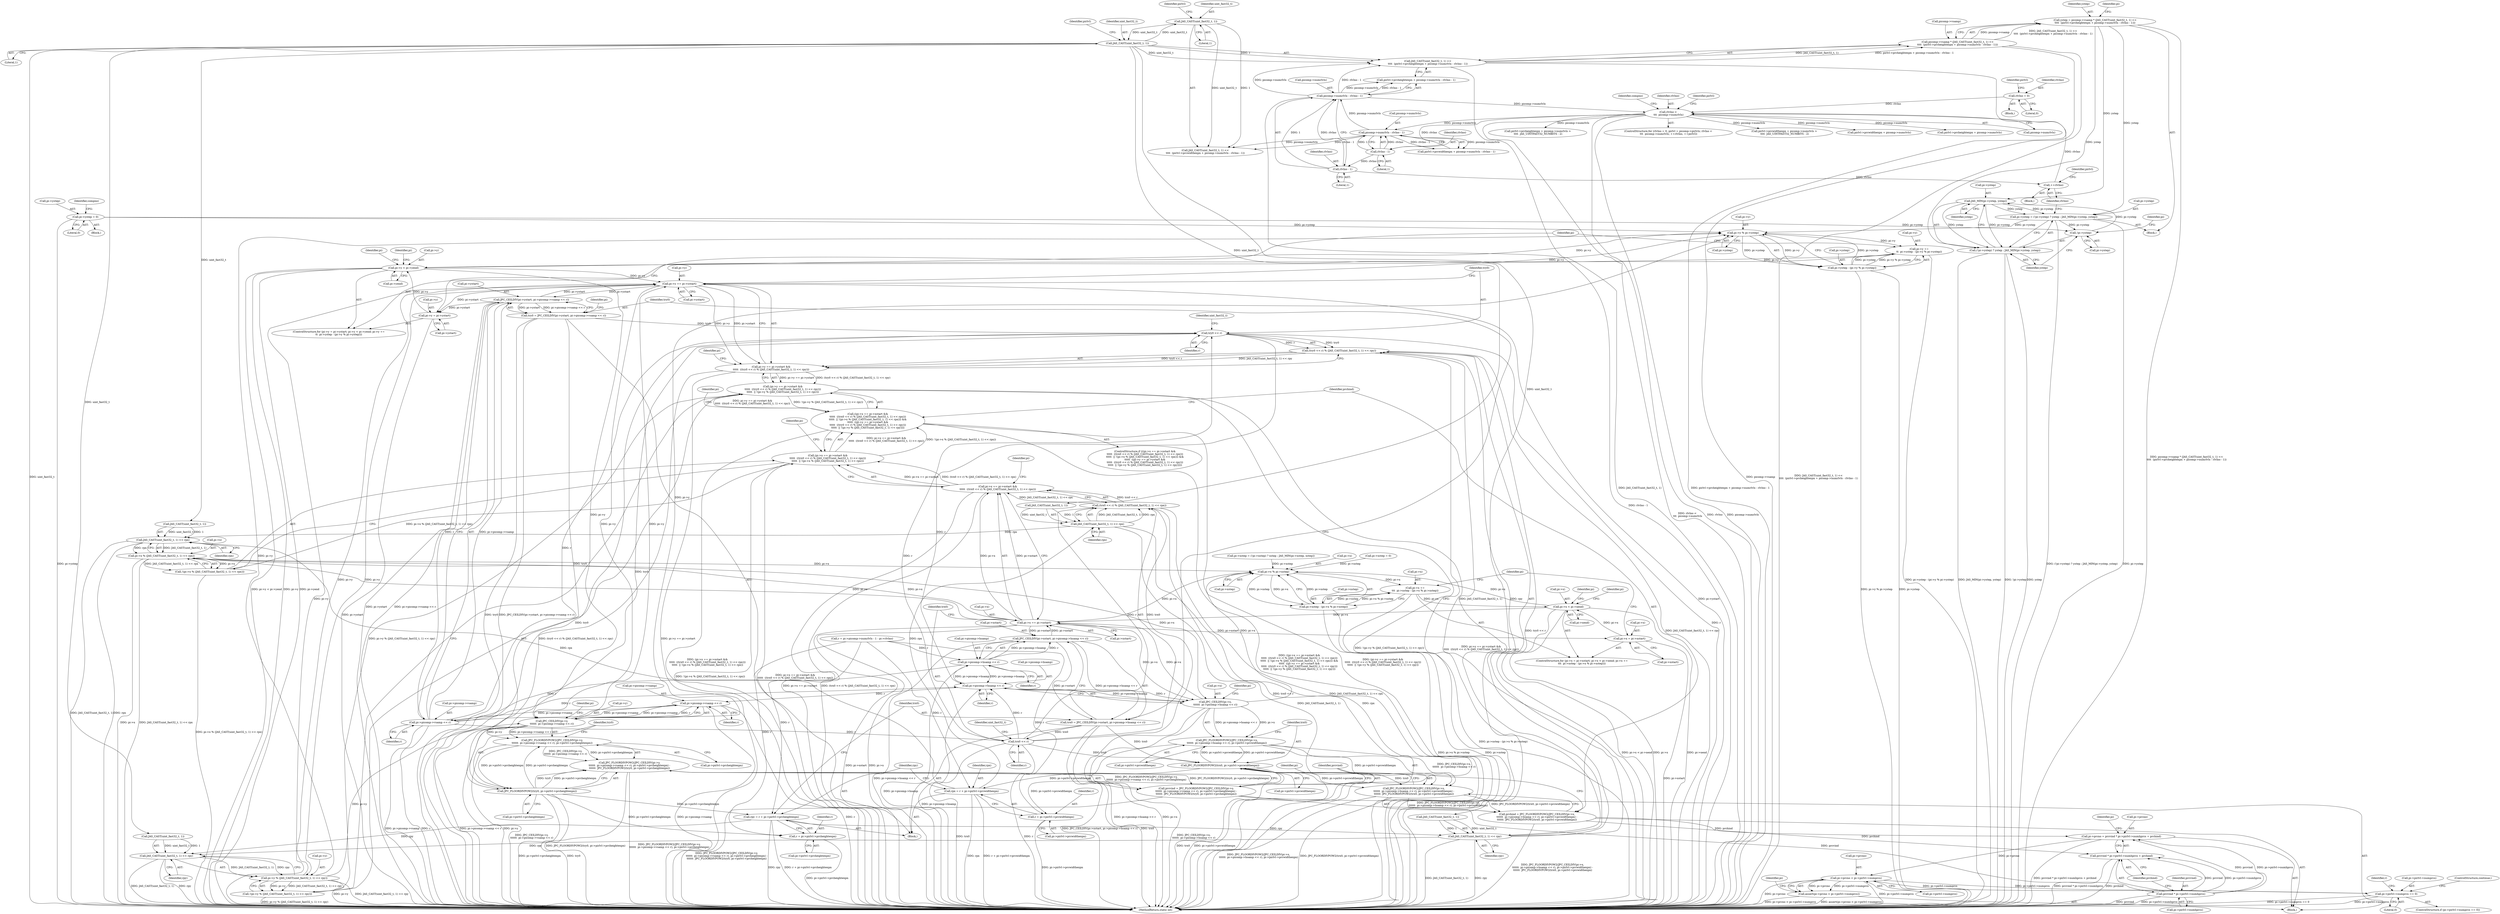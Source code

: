 digraph "0_jasper_f25486c3d4aa472fec79150f2c41ed4333395d3d@pointer" {
"1000279" [label="(Call,JAS_MIN(pi->ystep, ystep))"];
"1000274" [label="(Call,!pi->ystep)"];
"1000269" [label="(Call,pi->ystep = (!pi->ystep) ? ystep : JAS_MIN(pi->ystep, ystep))"];
"1000233" [label="(Call,ystep = picomp->vsamp * (JAS_CAST(uint_fast32_t, 1) <<\n\t\t\t\t  (pirlvl->prcheightexpn + picomp->numrlvls - rlvlno - 1)))"];
"1000235" [label="(Call,picomp->vsamp * (JAS_CAST(uint_fast32_t, 1) <<\n\t\t\t\t  (pirlvl->prcheightexpn + picomp->numrlvls - rlvlno - 1)))"];
"1000239" [label="(Call,JAS_CAST(uint_fast32_t, 1) <<\n\t\t\t\t  (pirlvl->prcheightexpn + picomp->numrlvls - rlvlno - 1))"];
"1000240" [label="(Call,JAS_CAST(uint_fast32_t, 1))"];
"1000219" [label="(Call,JAS_CAST(uint_fast32_t, 1))"];
"1000247" [label="(Call,picomp->numrlvls - rlvlno - 1)"];
"1000226" [label="(Call,picomp->numrlvls - rlvlno - 1)"];
"1000173" [label="(Call,rlvlno <\n \t\t\t  picomp->numrlvls)"];
"1000165" [label="(Call,rlvlno = 0)"];
"1000179" [label="(Call,++rlvlno)"];
"1000251" [label="(Call,rlvlno - 1)"];
"1000230" [label="(Call,rlvlno - 1)"];
"1000279" [label="(Call,JAS_MIN(pi->ystep, ystep))"];
"1000137" [label="(Call,pi->ystep = 0)"];
"1000273" [label="(Call,(!pi->ystep) ? ystep : JAS_MIN(pi->ystep, ystep))"];
"1000340" [label="(Call,pi->y % pi->ystep)"];
"1000332" [label="(Call,pi->y +=\n\t\t  pi->ystep - (pi->y % pi->ystep))"];
"1000325" [label="(Call,pi->y < pi->yend)"];
"1000552" [label="(Call,pi->y == pi->ystart)"];
"1000318" [label="(Call,pi->y = pi->ystart)"];
"1000509" [label="(Call,JPC_CEILDIV(pi->ystart, pi->picomp->vsamp << r))"];
"1000507" [label="(Call,try0 = JPC_CEILDIV(pi->ystart, pi->picomp->vsamp << r))"];
"1000560" [label="(Call,try0 << r)"];
"1000559" [label="(Call,(try0 << r) % (JAS_CAST(uint_fast32_t, 1) << rpy))"];
"1000551" [label="(Call,pi->y == pi->ystart &&\n\t\t\t\t\t  ((try0 << r) % (JAS_CAST(uint_fast32_t, 1) << rpy)))"];
"1000550" [label="(Call,(pi->y == pi->ystart &&\n\t\t\t\t\t  ((try0 << r) % (JAS_CAST(uint_fast32_t, 1) << rpy)))\n\t\t\t\t\t  || !(pi->y % (JAS_CAST(uint_fast32_t, 1) << rpy)))"];
"1000521" [label="(Call,((pi->x == pi->xstart &&\n\t\t\t\t\t  ((trx0 << r) % (JAS_CAST(uint_fast32_t, 1) << rpx)))\n\t\t\t\t\t  || !(pi->x % (JAS_CAST(uint_fast32_t, 1) << rpx))) &&\n\t\t\t\t\t  ((pi->y == pi->ystart &&\n\t\t\t\t\t  ((try0 << r) % (JAS_CAST(uint_fast32_t, 1) << rpy)))\n\t\t\t\t\t  || !(pi->y % (JAS_CAST(uint_fast32_t, 1) << rpy))))"];
"1000587" [label="(Call,pi->picomp->hsamp << r)"];
"1000500" [label="(Call,pi->picomp->hsamp << r)"];
"1000496" [label="(Call,JPC_CEILDIV(pi->xstart, pi->picomp->hsamp << r))"];
"1000494" [label="(Call,trx0 = JPC_CEILDIV(pi->xstart, pi->picomp->hsamp << r))"];
"1000532" [label="(Call,trx0 << r)"];
"1000531" [label="(Call,(trx0 << r) % (JAS_CAST(uint_fast32_t, 1) << rpx))"];
"1000523" [label="(Call,pi->x == pi->xstart &&\n\t\t\t\t\t  ((trx0 << r) % (JAS_CAST(uint_fast32_t, 1) << rpx)))"];
"1000522" [label="(Call,(pi->x == pi->xstart &&\n\t\t\t\t\t  ((trx0 << r) % (JAS_CAST(uint_fast32_t, 1) << rpx)))\n\t\t\t\t\t  || !(pi->x % (JAS_CAST(uint_fast32_t, 1) << rpx)))"];
"1000599" [label="(Call,JPC_FLOORDIVPOW2(trx0, pi->pirlvl->prcwidthexpn))"];
"1000476" [label="(Call,rpx = r + pi->pirlvl->prcwidthexpn)"];
"1000535" [label="(Call,JAS_CAST(uint_fast32_t, 1) << rpx)"];
"1000545" [label="(Call,JAS_CAST(uint_fast32_t, 1) << rpx)"];
"1000541" [label="(Call,pi->x % (JAS_CAST(uint_fast32_t, 1) << rpx))"];
"1000371" [label="(Call,pi->x % pi->xstep)"];
"1000363" [label="(Call,pi->x +=\n\t\t\t  pi->xstep - (pi->x % pi->xstep))"];
"1000356" [label="(Call,pi->x < pi->xend)"];
"1000524" [label="(Call,pi->x == pi->xstart)"];
"1000349" [label="(Call,pi->x = pi->xstart)"];
"1000583" [label="(Call,JPC_CEILDIV(pi->x,\n\t\t\t\t\t\t  pi->picomp->hsamp << r))"];
"1000582" [label="(Call,JPC_FLOORDIVPOW2(JPC_CEILDIV(pi->x,\n\t\t\t\t\t\t  pi->picomp->hsamp << r), pi->pirlvl->prcwidthexpn))"];
"1000581" [label="(Call,JPC_FLOORDIVPOW2(JPC_CEILDIV(pi->x,\n\t\t\t\t\t\t  pi->picomp->hsamp << r), pi->pirlvl->prcwidthexpn) -\n\t\t\t\t\t\t  JPC_FLOORDIVPOW2(trx0, pi->pirlvl->prcwidthexpn))"];
"1000579" [label="(Call,prchind = JPC_FLOORDIVPOW2(JPC_CEILDIV(pi->x,\n\t\t\t\t\t\t  pi->picomp->hsamp << r), pi->pirlvl->prcwidthexpn) -\n\t\t\t\t\t\t  JPC_FLOORDIVPOW2(trx0, pi->pirlvl->prcwidthexpn))"];
"1000633" [label="(Call,pi->prcno = prcvind * pi->pirlvl->numhprcs + prchind)"];
"1000647" [label="(Call,pi->prcno < pi->pirlvl->numprcs)"];
"1000454" [label="(Call,pi->pirlvl->numprcs == 0)"];
"1000646" [label="(Call,assert(pi->prcno < pi->pirlvl->numprcs))"];
"1000637" [label="(Call,prcvind * pi->pirlvl->numhprcs + prchind)"];
"1000367" [label="(Call,pi->xstep - (pi->x % pi->xstep))"];
"1000540" [label="(Call,!(pi->x % (JAS_CAST(uint_fast32_t, 1) << rpx)))"];
"1000478" [label="(Call,r + pi->pirlvl->prcwidthexpn)"];
"1000513" [label="(Call,pi->picomp->vsamp << r)"];
"1000614" [label="(Call,pi->picomp->vsamp << r)"];
"1000610" [label="(Call,JPC_CEILDIV(pi->y,\n\t\t\t\t\t\t  pi->picomp->vsamp << r))"];
"1000609" [label="(Call,JPC_FLOORDIVPOW2(JPC_CEILDIV(pi->y,\n\t\t\t\t\t\t  pi->picomp->vsamp << r), pi->pirlvl->prcheightexpn))"];
"1000608" [label="(Call,JPC_FLOORDIVPOW2(JPC_CEILDIV(pi->y,\n\t\t\t\t\t\t  pi->picomp->vsamp << r), pi->pirlvl->prcheightexpn) -\n\t\t\t\t\t\t  JPC_FLOORDIVPOW2(try0, pi->pirlvl->prcheightexpn))"];
"1000606" [label="(Call,prcvind = JPC_FLOORDIVPOW2(JPC_CEILDIV(pi->y,\n\t\t\t\t\t\t  pi->picomp->vsamp << r), pi->pirlvl->prcheightexpn) -\n\t\t\t\t\t\t  JPC_FLOORDIVPOW2(try0, pi->pirlvl->prcheightexpn))"];
"1000638" [label="(Call,prcvind * pi->pirlvl->numhprcs)"];
"1000626" [label="(Call,JPC_FLOORDIVPOW2(try0, pi->pirlvl->prcheightexpn))"];
"1000485" [label="(Call,rpy = r + pi->pirlvl->prcheightexpn)"];
"1000563" [label="(Call,JAS_CAST(uint_fast32_t, 1) << rpy)"];
"1000573" [label="(Call,JAS_CAST(uint_fast32_t, 1) << rpy)"];
"1000569" [label="(Call,pi->y % (JAS_CAST(uint_fast32_t, 1) << rpy))"];
"1000568" [label="(Call,!(pi->y % (JAS_CAST(uint_fast32_t, 1) << rpy)))"];
"1000487" [label="(Call,r + pi->pirlvl->prcheightexpn)"];
"1000336" [label="(Call,pi->ystep - (pi->y % pi->ystep))"];
"1000351" [label="(Identifier,pi)"];
"1000227" [label="(Call,picomp->numrlvls)"];
"1000141" [label="(Literal,0)"];
"1000649" [label="(Identifier,pi)"];
"1000588" [label="(Call,pi->picomp->hsamp)"];
"1000577" [label="(Identifier,rpy)"];
"1000638" [label="(Call,prcvind * pi->pirlvl->numhprcs)"];
"1000621" [label="(Call,pi->pirlvl->prcheightexpn)"];
"1000606" [label="(Call,prcvind = JPC_FLOORDIVPOW2(JPC_CEILDIV(pi->y,\n\t\t\t\t\t\t  pi->picomp->vsamp << r), pi->pirlvl->prcheightexpn) -\n\t\t\t\t\t\t  JPC_FLOORDIVPOW2(try0, pi->pirlvl->prcheightexpn))"];
"1000165" [label="(Call,rlvlno = 0)"];
"1000327" [label="(Identifier,pi)"];
"1000550" [label="(Call,(pi->y == pi->ystart &&\n\t\t\t\t\t  ((try0 << r) % (JAS_CAST(uint_fast32_t, 1) << rpy)))\n\t\t\t\t\t  || !(pi->y % (JAS_CAST(uint_fast32_t, 1) << rpy)))"];
"1000353" [label="(Call,pi->xstart)"];
"1000233" [label="(Call,ystep = picomp->vsamp * (JAS_CAST(uint_fast32_t, 1) <<\n\t\t\t\t  (pirlvl->prcheightexpn + picomp->numrlvls - rlvlno - 1)))"];
"1000254" [label="(Call,pi->xstep = (!pi->xstep) ? xstep : JAS_MIN(pi->xstep, xstep))"];
"1000634" [label="(Call,pi->prcno)"];
"1000640" [label="(Call,pi->pirlvl->numhprcs)"];
"1000564" [label="(Call,JAS_CAST(uint_fast32_t, 1))"];
"1000532" [label="(Call,trx0 << r)"];
"1000269" [label="(Call,pi->ystep = (!pi->ystep) ? ystep : JAS_MIN(pi->ystep, ystep))"];
"1000243" [label="(Call,pirlvl->prcheightexpn + picomp->numrlvls - rlvlno - 1)"];
"1000479" [label="(Identifier,r)"];
"1000551" [label="(Call,pi->y == pi->ystart &&\n\t\t\t\t\t  ((try0 << r) % (JAS_CAST(uint_fast32_t, 1) << rpy)))"];
"1000537" [label="(Identifier,uint_fast32_t)"];
"1000218" [label="(Call,JAS_CAST(uint_fast32_t, 1) <<\n\t\t\t\t  (pirlvl->prcwidthexpn + picomp->numrlvls - rlvlno - 1))"];
"1000541" [label="(Call,pi->x % (JAS_CAST(uint_fast32_t, 1) << rpx))"];
"1000356" [label="(Call,pi->x < pi->xend)"];
"1000242" [label="(Literal,1)"];
"1000159" [label="(Identifier,compno)"];
"1000528" [label="(Call,pi->xstart)"];
"1000186" [label="(Call,pirlvl->prcwidthexpn + picomp->numrlvls >\n \t\t\t\t  JAS_UINTFAST32_NUMBITS - 2)"];
"1000507" [label="(Call,try0 = JPC_CEILDIV(pi->ystart, pi->picomp->vsamp << r))"];
"1000336" [label="(Call,pi->ystep - (pi->y % pi->ystep))"];
"1000531" [label="(Call,(trx0 << r) % (JAS_CAST(uint_fast32_t, 1) << rpx))"];
"1000561" [label="(Identifier,try0)"];
"1000523" [label="(Call,pi->x == pi->xstart &&\n\t\t\t\t\t  ((trx0 << r) % (JAS_CAST(uint_fast32_t, 1) << rpx)))"];
"1000608" [label="(Call,JPC_FLOORDIVPOW2(JPC_CEILDIV(pi->y,\n\t\t\t\t\t\t  pi->picomp->vsamp << r), pi->pirlvl->prcheightexpn) -\n\t\t\t\t\t\t  JPC_FLOORDIVPOW2(try0, pi->pirlvl->prcheightexpn))"];
"1000645" [label="(Identifier,prchind)"];
"1000477" [label="(Identifier,rpx)"];
"1000221" [label="(Literal,1)"];
"1000454" [label="(Call,pi->pirlvl->numprcs == 0)"];
"1000187" [label="(Call,pirlvl->prcwidthexpn + picomp->numrlvls)"];
"1000341" [label="(Call,pi->y)"];
"1000183" [label="(Block,)"];
"1000647" [label="(Call,pi->prcno < pi->pirlvl->numprcs)"];
"1000611" [label="(Call,pi->y)"];
"1000138" [label="(Call,pi->ystep)"];
"1000486" [label="(Identifier,rpy)"];
"1000601" [label="(Call,pi->pirlvl->prcwidthexpn)"];
"1000326" [label="(Call,pi->y)"];
"1000545" [label="(Call,JAS_CAST(uint_fast32_t, 1) << rpx)"];
"1000584" [label="(Call,pi->x)"];
"1000568" [label="(Call,!(pi->y % (JAS_CAST(uint_fast32_t, 1) << rpy)))"];
"1000314" [label="(Identifier,pi)"];
"1000348" [label="(ControlStructure,for (pi->x = pi->xstart; pi->x < pi->xend; pi->x +=\n\t\t\t  pi->xstep - (pi->x % pi->xstep)))"];
"1000556" [label="(Call,pi->ystart)"];
"1000281" [label="(Identifier,pi)"];
"1000251" [label="(Call,rlvlno - 1)"];
"1000573" [label="(Call,JAS_CAST(uint_fast32_t, 1) << rpy)"];
"1000274" [label="(Call,!pi->ystep)"];
"1000600" [label="(Identifier,trx0)"];
"1000635" [label="(Identifier,pi)"];
"1000174" [label="(Identifier,rlvlno)"];
"1000248" [label="(Call,picomp->numrlvls)"];
"1000508" [label="(Identifier,try0)"];
"1000137" [label="(Call,pi->ystep = 0)"];
"1000234" [label="(Identifier,ystep)"];
"1000372" [label="(Call,pi->x)"];
"1000318" [label="(Call,pi->y = pi->ystart)"];
"1000596" [label="(Identifier,pi)"];
"1000478" [label="(Call,r + pi->pirlvl->prcwidthexpn)"];
"1000273" [label="(Call,(!pi->ystep) ? ystep : JAS_MIN(pi->ystep, ystep))"];
"1000536" [label="(Call,JAS_CAST(uint_fast32_t, 1))"];
"1000375" [label="(Call,pi->xstep)"];
"1000198" [label="(Call,pirlvl->prcheightexpn + picomp->numrlvls)"];
"1000349" [label="(Call,pi->x = pi->xstart)"];
"1000525" [label="(Call,pi->x)"];
"1000224" [label="(Identifier,pirlvl)"];
"1000609" [label="(Call,JPC_FLOORDIVPOW2(JPC_CEILDIV(pi->y,\n\t\t\t\t\t\t  pi->picomp->vsamp << r), pi->pirlvl->prcheightexpn))"];
"1000241" [label="(Identifier,uint_fast32_t)"];
"1000543" [label="(Identifier,pi)"];
"1000175" [label="(Call,picomp->numrlvls)"];
"1000552" [label="(Call,pi->y == pi->ystart)"];
"1000513" [label="(Call,pi->picomp->vsamp << r)"];
"1000178" [label="(Block,)"];
"1000563" [label="(Call,JAS_CAST(uint_fast32_t, 1) << rpy)"];
"1000633" [label="(Call,pi->prcno = prcvind * pi->pirlvl->numhprcs + prchind)"];
"1000712" [label="(MethodReturn,static int)"];
"1000578" [label="(Block,)"];
"1000270" [label="(Call,pi->ystep)"];
"1000275" [label="(Call,pi->ystep)"];
"1000626" [label="(Call,JPC_FLOORDIVPOW2(try0, pi->pirlvl->prcheightexpn))"];
"1000535" [label="(Call,JAS_CAST(uint_fast32_t, 1) << rpx)"];
"1000367" [label="(Call,pi->xstep - (pi->x % pi->xstep))"];
"1000464" [label="(Identifier,r)"];
"1000610" [label="(Call,JPC_CEILDIV(pi->y,\n\t\t\t\t\t\t  pi->picomp->vsamp << r))"];
"1000371" [label="(Call,pi->x % pi->xstep)"];
"1000360" [label="(Call,pi->xend)"];
"1000485" [label="(Call,rpy = r + pi->pirlvl->prcheightexpn)"];
"1000526" [label="(Identifier,pi)"];
"1000521" [label="(Call,((pi->x == pi->xstart &&\n\t\t\t\t\t  ((trx0 << r) % (JAS_CAST(uint_fast32_t, 1) << rpx)))\n\t\t\t\t\t  || !(pi->x % (JAS_CAST(uint_fast32_t, 1) << rpx))) &&\n\t\t\t\t\t  ((pi->y == pi->ystart &&\n\t\t\t\t\t  ((try0 << r) % (JAS_CAST(uint_fast32_t, 1) << rpy)))\n\t\t\t\t\t  || !(pi->y % (JAS_CAST(uint_fast32_t, 1) << rpy))))"];
"1000646" [label="(Call,assert(pi->prcno < pi->pirlvl->numprcs))"];
"1000166" [label="(Identifier,rlvlno)"];
"1000520" [label="(ControlStructure,if (((pi->x == pi->xstart &&\n\t\t\t\t\t  ((trx0 << r) % (JAS_CAST(uint_fast32_t, 1) << rpx)))\n\t\t\t\t\t  || !(pi->x % (JAS_CAST(uint_fast32_t, 1) << rpx))) &&\n\t\t\t\t\t  ((pi->y == pi->ystart &&\n\t\t\t\t\t  ((try0 << r) % (JAS_CAST(uint_fast32_t, 1) << rpy)))\n\t\t\t\t\t  || !(pi->y % (JAS_CAST(uint_fast32_t, 1) << rpy)))))"];
"1000496" [label="(Call,JPC_CEILDIV(pi->xstart, pi->picomp->hsamp << r))"];
"1000546" [label="(Call,JAS_CAST(uint_fast32_t, 1))"];
"1000337" [label="(Call,pi->ystep)"];
"1000581" [label="(Call,JPC_FLOORDIVPOW2(JPC_CEILDIV(pi->x,\n\t\t\t\t\t\t  pi->picomp->hsamp << r), pi->pirlvl->prcwidthexpn) -\n\t\t\t\t\t\t  JPC_FLOORDIVPOW2(trx0, pi->pirlvl->prcwidthexpn))"];
"1000522" [label="(Call,(pi->x == pi->xstart &&\n\t\t\t\t\t  ((trx0 << r) % (JAS_CAST(uint_fast32_t, 1) << rpx)))\n\t\t\t\t\t  || !(pi->x % (JAS_CAST(uint_fast32_t, 1) << rpx)))"];
"1000637" [label="(Call,prcvind * pi->pirlvl->numhprcs + prchind)"];
"1000639" [label="(Identifier,prcvind)"];
"1000173" [label="(Call,rlvlno <\n \t\t\t  picomp->numrlvls)"];
"1000628" [label="(Call,pi->pirlvl->prcheightexpn)"];
"1000222" [label="(Call,pirlvl->prcwidthexpn + picomp->numrlvls - rlvlno - 1)"];
"1000648" [label="(Call,pi->prcno)"];
"1000357" [label="(Call,pi->x)"];
"1000322" [label="(Call,pi->ystart)"];
"1000240" [label="(Call,JAS_CAST(uint_fast32_t, 1))"];
"1000169" [label="(Identifier,pirlvl)"];
"1000236" [label="(Call,picomp->vsamp)"];
"1000280" [label="(Call,pi->ystep)"];
"1000235" [label="(Call,picomp->vsamp * (JAS_CAST(uint_fast32_t, 1) <<\n\t\t\t\t  (pirlvl->prcheightexpn + picomp->numrlvls - rlvlno - 1)))"];
"1000559" [label="(Call,(try0 << r) % (JAS_CAST(uint_fast32_t, 1) << rpy))"];
"1000514" [label="(Call,pi->picomp->vsamp)"];
"1000334" [label="(Identifier,pi)"];
"1000587" [label="(Call,pi->picomp->hsamp << r)"];
"1000594" [label="(Call,pi->pirlvl->prcwidthexpn)"];
"1000489" [label="(Call,pi->pirlvl->prcheightexpn)"];
"1000488" [label="(Identifier,r)"];
"1000554" [label="(Identifier,pi)"];
"1000476" [label="(Call,rpx = r + pi->pirlvl->prcwidthexpn)"];
"1000283" [label="(Identifier,ystep)"];
"1000252" [label="(Identifier,rlvlno)"];
"1000580" [label="(Identifier,prchind)"];
"1000460" [label="(Literal,0)"];
"1000219" [label="(Call,JAS_CAST(uint_fast32_t, 1))"];
"1000164" [label="(Block,)"];
"1000509" [label="(Call,JPC_CEILDIV(pi->ystart, pi->picomp->vsamp << r))"];
"1000383" [label="(Identifier,pi)"];
"1000364" [label="(Call,pi->x)"];
"1000340" [label="(Call,pi->y % pi->ystep)"];
"1000542" [label="(Call,pi->x)"];
"1000332" [label="(Call,pi->y +=\n\t\t  pi->ystep - (pi->y % pi->ystep))"];
"1000627" [label="(Identifier,try0)"];
"1000607" [label="(Identifier,prcvind)"];
"1000231" [label="(Identifier,rlvlno)"];
"1000510" [label="(Call,pi->ystart)"];
"1000182" [label="(Identifier,pirlvl)"];
"1000480" [label="(Call,pi->pirlvl->prcwidthexpn)"];
"1000553" [label="(Call,pi->y)"];
"1000245" [label="(Identifier,pirlvl)"];
"1000533" [label="(Identifier,trx0)"];
"1000579" [label="(Call,prchind = JPC_FLOORDIVPOW2(JPC_CEILDIV(pi->x,\n\t\t\t\t\t\t  pi->picomp->hsamp << r), pi->pirlvl->prcwidthexpn) -\n\t\t\t\t\t\t  JPC_FLOORDIVPOW2(trx0, pi->pirlvl->prcwidthexpn))"];
"1000131" [label="(Block,)"];
"1000453" [label="(ControlStructure,if (pi->pirlvl->numprcs == 0))"];
"1000497" [label="(Call,pi->xstart)"];
"1000132" [label="(Call,pi->xstep = 0)"];
"1000363" [label="(Call,pi->x +=\n\t\t\t  pi->xstep - (pi->x % pi->xstep))"];
"1000583" [label="(Call,JPC_CEILDIV(pi->x,\n\t\t\t\t\t\t  pi->picomp->hsamp << r))"];
"1000562" [label="(Identifier,r)"];
"1000278" [label="(Identifier,ystep)"];
"1000549" [label="(Identifier,rpx)"];
"1000540" [label="(Call,!(pi->x % (JAS_CAST(uint_fast32_t, 1) << rpx)))"];
"1000179" [label="(Call,++rlvlno)"];
"1000279" [label="(Call,JAS_MIN(pi->ystep, ystep))"];
"1000524" [label="(Call,pi->x == pi->xstart)"];
"1000256" [label="(Identifier,pi)"];
"1000368" [label="(Call,pi->xstep)"];
"1000593" [label="(Identifier,r)"];
"1000226" [label="(Call,picomp->numrlvls - rlvlno - 1)"];
"1000455" [label="(Call,pi->pirlvl->numprcs)"];
"1000145" [label="(Identifier,compno)"];
"1000325" [label="(Call,pi->y < pi->yend)"];
"1000651" [label="(Call,pi->pirlvl->numprcs)"];
"1000539" [label="(Identifier,rpx)"];
"1000570" [label="(Call,pi->y)"];
"1000614" [label="(Call,pi->picomp->vsamp << r)"];
"1000253" [label="(Literal,1)"];
"1000167" [label="(Literal,0)"];
"1000500" [label="(Call,pi->picomp->hsamp << r)"];
"1000494" [label="(Call,trx0 = JPC_CEILDIV(pi->xstart, pi->picomp->hsamp << r))"];
"1000599" [label="(Call,JPC_FLOORDIVPOW2(trx0, pi->pirlvl->prcwidthexpn))"];
"1000574" [label="(Call,JAS_CAST(uint_fast32_t, 1))"];
"1000462" [label="(ControlStructure,continue;)"];
"1000659" [label="(Identifier,pi)"];
"1000317" [label="(ControlStructure,for (pi->y = pi->ystart; pi->y < pi->yend; pi->y +=\n\t\t  pi->ystep - (pi->y % pi->ystep)))"];
"1000329" [label="(Call,pi->yend)"];
"1000197" [label="(Call,pirlvl->prcheightexpn + picomp->numrlvls >\n \t\t\t\t  JAS_UINTFAST32_NUMBITS - 2)"];
"1000519" [label="(Identifier,r)"];
"1000567" [label="(Identifier,rpy)"];
"1000180" [label="(Identifier,rlvlno)"];
"1000189" [label="(Identifier,pirlvl)"];
"1000620" [label="(Identifier,r)"];
"1000232" [label="(Literal,1)"];
"1000506" [label="(Identifier,r)"];
"1000571" [label="(Identifier,pi)"];
"1000495" [label="(Identifier,trx0)"];
"1000358" [label="(Identifier,pi)"];
"1000163" [label="(ControlStructure,for (rlvlno = 0, pirlvl = picomp->pirlvls; rlvlno <\n \t\t\t  picomp->numrlvls; ++rlvlno, ++pirlvl))"];
"1000463" [label="(Call,r = pi->picomp->numrlvls - 1 - pi->rlvlno)"];
"1000565" [label="(Identifier,uint_fast32_t)"];
"1000534" [label="(Identifier,r)"];
"1000560" [label="(Call,try0 << r)"];
"1000350" [label="(Call,pi->x)"];
"1000247" [label="(Call,picomp->numrlvls - rlvlno - 1)"];
"1000623" [label="(Identifier,pi)"];
"1000319" [label="(Call,pi->y)"];
"1000426" [label="(Block,)"];
"1000220" [label="(Identifier,uint_fast32_t)"];
"1000501" [label="(Call,pi->picomp->hsamp)"];
"1000333" [label="(Call,pi->y)"];
"1000615" [label="(Call,pi->picomp->vsamp)"];
"1000230" [label="(Call,rlvlno - 1)"];
"1000344" [label="(Call,pi->ystep)"];
"1000420" [label="(Identifier,pi)"];
"1000239" [label="(Call,JAS_CAST(uint_fast32_t, 1) <<\n\t\t\t\t  (pirlvl->prcheightexpn + picomp->numrlvls - rlvlno - 1))"];
"1000487" [label="(Call,r + pi->pirlvl->prcheightexpn)"];
"1000582" [label="(Call,JPC_FLOORDIVPOW2(JPC_CEILDIV(pi->x,\n\t\t\t\t\t\t  pi->picomp->hsamp << r), pi->pirlvl->prcwidthexpn))"];
"1000569" [label="(Call,pi->y % (JAS_CAST(uint_fast32_t, 1) << rpy))"];
"1000279" -> "1000273"  [label="AST: "];
"1000279" -> "1000283"  [label="CFG: "];
"1000280" -> "1000279"  [label="AST: "];
"1000283" -> "1000279"  [label="AST: "];
"1000273" -> "1000279"  [label="CFG: "];
"1000279" -> "1000269"  [label="DDG: ystep"];
"1000279" -> "1000269"  [label="DDG: pi->ystep"];
"1000279" -> "1000273"  [label="DDG: ystep"];
"1000279" -> "1000273"  [label="DDG: pi->ystep"];
"1000274" -> "1000279"  [label="DDG: pi->ystep"];
"1000233" -> "1000279"  [label="DDG: ystep"];
"1000274" -> "1000273"  [label="AST: "];
"1000274" -> "1000275"  [label="CFG: "];
"1000275" -> "1000274"  [label="AST: "];
"1000278" -> "1000274"  [label="CFG: "];
"1000281" -> "1000274"  [label="CFG: "];
"1000269" -> "1000274"  [label="DDG: pi->ystep"];
"1000137" -> "1000274"  [label="DDG: pi->ystep"];
"1000269" -> "1000183"  [label="AST: "];
"1000269" -> "1000273"  [label="CFG: "];
"1000270" -> "1000269"  [label="AST: "];
"1000273" -> "1000269"  [label="AST: "];
"1000180" -> "1000269"  [label="CFG: "];
"1000269" -> "1000712"  [label="DDG: (!pi->ystep) ? ystep : JAS_MIN(pi->ystep, ystep)"];
"1000269" -> "1000712"  [label="DDG: pi->ystep"];
"1000233" -> "1000269"  [label="DDG: ystep"];
"1000269" -> "1000340"  [label="DDG: pi->ystep"];
"1000233" -> "1000183"  [label="AST: "];
"1000233" -> "1000235"  [label="CFG: "];
"1000234" -> "1000233"  [label="AST: "];
"1000235" -> "1000233"  [label="AST: "];
"1000256" -> "1000233"  [label="CFG: "];
"1000233" -> "1000712"  [label="DDG: picomp->vsamp * (JAS_CAST(uint_fast32_t, 1) <<\n\t\t\t\t  (pirlvl->prcheightexpn + picomp->numrlvls - rlvlno - 1))"];
"1000235" -> "1000233"  [label="DDG: picomp->vsamp"];
"1000235" -> "1000233"  [label="DDG: JAS_CAST(uint_fast32_t, 1) <<\n\t\t\t\t  (pirlvl->prcheightexpn + picomp->numrlvls - rlvlno - 1)"];
"1000233" -> "1000273"  [label="DDG: ystep"];
"1000235" -> "1000239"  [label="CFG: "];
"1000236" -> "1000235"  [label="AST: "];
"1000239" -> "1000235"  [label="AST: "];
"1000235" -> "1000712"  [label="DDG: picomp->vsamp"];
"1000235" -> "1000712"  [label="DDG: JAS_CAST(uint_fast32_t, 1) <<\n\t\t\t\t  (pirlvl->prcheightexpn + picomp->numrlvls - rlvlno - 1)"];
"1000239" -> "1000235"  [label="DDG: JAS_CAST(uint_fast32_t, 1)"];
"1000239" -> "1000235"  [label="DDG: pirlvl->prcheightexpn + picomp->numrlvls - rlvlno - 1"];
"1000239" -> "1000243"  [label="CFG: "];
"1000240" -> "1000239"  [label="AST: "];
"1000243" -> "1000239"  [label="AST: "];
"1000239" -> "1000712"  [label="DDG: JAS_CAST(uint_fast32_t, 1)"];
"1000239" -> "1000712"  [label="DDG: pirlvl->prcheightexpn + picomp->numrlvls - rlvlno - 1"];
"1000240" -> "1000239"  [label="DDG: uint_fast32_t"];
"1000240" -> "1000239"  [label="DDG: 1"];
"1000247" -> "1000239"  [label="DDG: picomp->numrlvls"];
"1000247" -> "1000239"  [label="DDG: rlvlno - 1"];
"1000240" -> "1000242"  [label="CFG: "];
"1000241" -> "1000240"  [label="AST: "];
"1000242" -> "1000240"  [label="AST: "];
"1000245" -> "1000240"  [label="CFG: "];
"1000240" -> "1000712"  [label="DDG: uint_fast32_t"];
"1000240" -> "1000219"  [label="DDG: uint_fast32_t"];
"1000219" -> "1000240"  [label="DDG: uint_fast32_t"];
"1000240" -> "1000536"  [label="DDG: uint_fast32_t"];
"1000240" -> "1000546"  [label="DDG: uint_fast32_t"];
"1000240" -> "1000564"  [label="DDG: uint_fast32_t"];
"1000240" -> "1000574"  [label="DDG: uint_fast32_t"];
"1000219" -> "1000218"  [label="AST: "];
"1000219" -> "1000221"  [label="CFG: "];
"1000220" -> "1000219"  [label="AST: "];
"1000221" -> "1000219"  [label="AST: "];
"1000224" -> "1000219"  [label="CFG: "];
"1000219" -> "1000218"  [label="DDG: uint_fast32_t"];
"1000219" -> "1000218"  [label="DDG: 1"];
"1000247" -> "1000243"  [label="AST: "];
"1000247" -> "1000251"  [label="CFG: "];
"1000248" -> "1000247"  [label="AST: "];
"1000251" -> "1000247"  [label="AST: "];
"1000243" -> "1000247"  [label="CFG: "];
"1000247" -> "1000712"  [label="DDG: rlvlno - 1"];
"1000247" -> "1000173"  [label="DDG: picomp->numrlvls"];
"1000247" -> "1000243"  [label="DDG: picomp->numrlvls"];
"1000247" -> "1000243"  [label="DDG: rlvlno - 1"];
"1000226" -> "1000247"  [label="DDG: picomp->numrlvls"];
"1000251" -> "1000247"  [label="DDG: rlvlno"];
"1000251" -> "1000247"  [label="DDG: 1"];
"1000226" -> "1000222"  [label="AST: "];
"1000226" -> "1000230"  [label="CFG: "];
"1000227" -> "1000226"  [label="AST: "];
"1000230" -> "1000226"  [label="AST: "];
"1000222" -> "1000226"  [label="CFG: "];
"1000226" -> "1000218"  [label="DDG: picomp->numrlvls"];
"1000226" -> "1000218"  [label="DDG: rlvlno - 1"];
"1000226" -> "1000222"  [label="DDG: picomp->numrlvls"];
"1000226" -> "1000222"  [label="DDG: rlvlno - 1"];
"1000173" -> "1000226"  [label="DDG: picomp->numrlvls"];
"1000230" -> "1000226"  [label="DDG: rlvlno"];
"1000230" -> "1000226"  [label="DDG: 1"];
"1000173" -> "1000163"  [label="AST: "];
"1000173" -> "1000175"  [label="CFG: "];
"1000174" -> "1000173"  [label="AST: "];
"1000175" -> "1000173"  [label="AST: "];
"1000189" -> "1000173"  [label="CFG: "];
"1000159" -> "1000173"  [label="CFG: "];
"1000173" -> "1000712"  [label="DDG: rlvlno <\n \t\t\t  picomp->numrlvls"];
"1000173" -> "1000712"  [label="DDG: rlvlno"];
"1000173" -> "1000712"  [label="DDG: picomp->numrlvls"];
"1000165" -> "1000173"  [label="DDG: rlvlno"];
"1000179" -> "1000173"  [label="DDG: rlvlno"];
"1000173" -> "1000186"  [label="DDG: picomp->numrlvls"];
"1000173" -> "1000187"  [label="DDG: picomp->numrlvls"];
"1000173" -> "1000197"  [label="DDG: picomp->numrlvls"];
"1000173" -> "1000198"  [label="DDG: picomp->numrlvls"];
"1000173" -> "1000230"  [label="DDG: rlvlno"];
"1000165" -> "1000164"  [label="AST: "];
"1000165" -> "1000167"  [label="CFG: "];
"1000166" -> "1000165"  [label="AST: "];
"1000167" -> "1000165"  [label="AST: "];
"1000169" -> "1000165"  [label="CFG: "];
"1000179" -> "1000178"  [label="AST: "];
"1000179" -> "1000180"  [label="CFG: "];
"1000180" -> "1000179"  [label="AST: "];
"1000182" -> "1000179"  [label="CFG: "];
"1000251" -> "1000179"  [label="DDG: rlvlno"];
"1000251" -> "1000253"  [label="CFG: "];
"1000252" -> "1000251"  [label="AST: "];
"1000253" -> "1000251"  [label="AST: "];
"1000230" -> "1000251"  [label="DDG: rlvlno"];
"1000230" -> "1000232"  [label="CFG: "];
"1000231" -> "1000230"  [label="AST: "];
"1000232" -> "1000230"  [label="AST: "];
"1000137" -> "1000131"  [label="AST: "];
"1000137" -> "1000141"  [label="CFG: "];
"1000138" -> "1000137"  [label="AST: "];
"1000141" -> "1000137"  [label="AST: "];
"1000145" -> "1000137"  [label="CFG: "];
"1000137" -> "1000712"  [label="DDG: pi->ystep"];
"1000137" -> "1000340"  [label="DDG: pi->ystep"];
"1000273" -> "1000278"  [label="CFG: "];
"1000278" -> "1000273"  [label="AST: "];
"1000273" -> "1000712"  [label="DDG: !pi->ystep"];
"1000273" -> "1000712"  [label="DDG: ystep"];
"1000273" -> "1000712"  [label="DDG: JAS_MIN(pi->ystep, ystep)"];
"1000340" -> "1000336"  [label="AST: "];
"1000340" -> "1000344"  [label="CFG: "];
"1000341" -> "1000340"  [label="AST: "];
"1000344" -> "1000340"  [label="AST: "];
"1000336" -> "1000340"  [label="CFG: "];
"1000340" -> "1000332"  [label="DDG: pi->y"];
"1000340" -> "1000336"  [label="DDG: pi->ystep"];
"1000340" -> "1000336"  [label="DDG: pi->y"];
"1000325" -> "1000340"  [label="DDG: pi->y"];
"1000552" -> "1000340"  [label="DDG: pi->y"];
"1000610" -> "1000340"  [label="DDG: pi->y"];
"1000569" -> "1000340"  [label="DDG: pi->y"];
"1000336" -> "1000340"  [label="DDG: pi->ystep"];
"1000332" -> "1000317"  [label="AST: "];
"1000332" -> "1000336"  [label="CFG: "];
"1000333" -> "1000332"  [label="AST: "];
"1000336" -> "1000332"  [label="AST: "];
"1000327" -> "1000332"  [label="CFG: "];
"1000332" -> "1000712"  [label="DDG: pi->ystep - (pi->y % pi->ystep)"];
"1000332" -> "1000325"  [label="DDG: pi->y"];
"1000336" -> "1000332"  [label="DDG: pi->ystep"];
"1000336" -> "1000332"  [label="DDG: pi->y % pi->ystep"];
"1000325" -> "1000317"  [label="AST: "];
"1000325" -> "1000329"  [label="CFG: "];
"1000326" -> "1000325"  [label="AST: "];
"1000329" -> "1000325"  [label="AST: "];
"1000351" -> "1000325"  [label="CFG: "];
"1000314" -> "1000325"  [label="CFG: "];
"1000325" -> "1000712"  [label="DDG: pi->y"];
"1000325" -> "1000712"  [label="DDG: pi->yend"];
"1000325" -> "1000712"  [label="DDG: pi->y < pi->yend"];
"1000318" -> "1000325"  [label="DDG: pi->y"];
"1000325" -> "1000552"  [label="DDG: pi->y"];
"1000325" -> "1000610"  [label="DDG: pi->y"];
"1000552" -> "1000551"  [label="AST: "];
"1000552" -> "1000556"  [label="CFG: "];
"1000553" -> "1000552"  [label="AST: "];
"1000556" -> "1000552"  [label="AST: "];
"1000561" -> "1000552"  [label="CFG: "];
"1000551" -> "1000552"  [label="CFG: "];
"1000552" -> "1000712"  [label="DDG: pi->y"];
"1000552" -> "1000712"  [label="DDG: pi->ystart"];
"1000552" -> "1000318"  [label="DDG: pi->ystart"];
"1000552" -> "1000509"  [label="DDG: pi->ystart"];
"1000552" -> "1000551"  [label="DDG: pi->y"];
"1000552" -> "1000551"  [label="DDG: pi->ystart"];
"1000610" -> "1000552"  [label="DDG: pi->y"];
"1000569" -> "1000552"  [label="DDG: pi->y"];
"1000509" -> "1000552"  [label="DDG: pi->ystart"];
"1000552" -> "1000569"  [label="DDG: pi->y"];
"1000552" -> "1000610"  [label="DDG: pi->y"];
"1000318" -> "1000317"  [label="AST: "];
"1000318" -> "1000322"  [label="CFG: "];
"1000319" -> "1000318"  [label="AST: "];
"1000322" -> "1000318"  [label="AST: "];
"1000327" -> "1000318"  [label="CFG: "];
"1000318" -> "1000712"  [label="DDG: pi->ystart"];
"1000509" -> "1000318"  [label="DDG: pi->ystart"];
"1000509" -> "1000507"  [label="AST: "];
"1000509" -> "1000513"  [label="CFG: "];
"1000510" -> "1000509"  [label="AST: "];
"1000513" -> "1000509"  [label="AST: "];
"1000507" -> "1000509"  [label="CFG: "];
"1000509" -> "1000712"  [label="DDG: pi->picomp->vsamp << r"];
"1000509" -> "1000712"  [label="DDG: pi->ystart"];
"1000509" -> "1000507"  [label="DDG: pi->ystart"];
"1000509" -> "1000507"  [label="DDG: pi->picomp->vsamp << r"];
"1000513" -> "1000509"  [label="DDG: pi->picomp->vsamp"];
"1000513" -> "1000509"  [label="DDG: r"];
"1000507" -> "1000426"  [label="AST: "];
"1000508" -> "1000507"  [label="AST: "];
"1000526" -> "1000507"  [label="CFG: "];
"1000507" -> "1000712"  [label="DDG: JPC_CEILDIV(pi->ystart, pi->picomp->vsamp << r)"];
"1000507" -> "1000712"  [label="DDG: try0"];
"1000507" -> "1000560"  [label="DDG: try0"];
"1000507" -> "1000626"  [label="DDG: try0"];
"1000560" -> "1000559"  [label="AST: "];
"1000560" -> "1000562"  [label="CFG: "];
"1000561" -> "1000560"  [label="AST: "];
"1000562" -> "1000560"  [label="AST: "];
"1000565" -> "1000560"  [label="CFG: "];
"1000560" -> "1000712"  [label="DDG: r"];
"1000560" -> "1000712"  [label="DDG: try0"];
"1000560" -> "1000559"  [label="DDG: try0"];
"1000560" -> "1000559"  [label="DDG: r"];
"1000513" -> "1000560"  [label="DDG: r"];
"1000532" -> "1000560"  [label="DDG: r"];
"1000560" -> "1000587"  [label="DDG: r"];
"1000560" -> "1000626"  [label="DDG: try0"];
"1000559" -> "1000551"  [label="AST: "];
"1000559" -> "1000563"  [label="CFG: "];
"1000563" -> "1000559"  [label="AST: "];
"1000551" -> "1000559"  [label="CFG: "];
"1000559" -> "1000712"  [label="DDG: try0 << r"];
"1000559" -> "1000712"  [label="DDG: JAS_CAST(uint_fast32_t, 1) << rpy"];
"1000559" -> "1000551"  [label="DDG: try0 << r"];
"1000559" -> "1000551"  [label="DDG: JAS_CAST(uint_fast32_t, 1) << rpy"];
"1000563" -> "1000559"  [label="DDG: JAS_CAST(uint_fast32_t, 1)"];
"1000563" -> "1000559"  [label="DDG: rpy"];
"1000551" -> "1000550"  [label="AST: "];
"1000571" -> "1000551"  [label="CFG: "];
"1000550" -> "1000551"  [label="CFG: "];
"1000551" -> "1000712"  [label="DDG: (try0 << r) % (JAS_CAST(uint_fast32_t, 1) << rpy)"];
"1000551" -> "1000712"  [label="DDG: pi->y == pi->ystart"];
"1000551" -> "1000550"  [label="DDG: pi->y == pi->ystart"];
"1000551" -> "1000550"  [label="DDG: (try0 << r) % (JAS_CAST(uint_fast32_t, 1) << rpy)"];
"1000550" -> "1000521"  [label="AST: "];
"1000550" -> "1000568"  [label="CFG: "];
"1000568" -> "1000550"  [label="AST: "];
"1000521" -> "1000550"  [label="CFG: "];
"1000550" -> "1000712"  [label="DDG: !(pi->y % (JAS_CAST(uint_fast32_t, 1) << rpy))"];
"1000550" -> "1000712"  [label="DDG: pi->y == pi->ystart &&\n\t\t\t\t\t  ((try0 << r) % (JAS_CAST(uint_fast32_t, 1) << rpy))"];
"1000550" -> "1000521"  [label="DDG: pi->y == pi->ystart &&\n\t\t\t\t\t  ((try0 << r) % (JAS_CAST(uint_fast32_t, 1) << rpy))"];
"1000550" -> "1000521"  [label="DDG: !(pi->y % (JAS_CAST(uint_fast32_t, 1) << rpy))"];
"1000568" -> "1000550"  [label="DDG: pi->y % (JAS_CAST(uint_fast32_t, 1) << rpy)"];
"1000521" -> "1000520"  [label="AST: "];
"1000521" -> "1000522"  [label="CFG: "];
"1000522" -> "1000521"  [label="AST: "];
"1000580" -> "1000521"  [label="CFG: "];
"1000420" -> "1000521"  [label="CFG: "];
"1000521" -> "1000712"  [label="DDG: (pi->y == pi->ystart &&\n\t\t\t\t\t  ((try0 << r) % (JAS_CAST(uint_fast32_t, 1) << rpy)))\n\t\t\t\t\t  || !(pi->y % (JAS_CAST(uint_fast32_t, 1) << rpy))"];
"1000521" -> "1000712"  [label="DDG: (pi->x == pi->xstart &&\n\t\t\t\t\t  ((trx0 << r) % (JAS_CAST(uint_fast32_t, 1) << rpx)))\n\t\t\t\t\t  || !(pi->x % (JAS_CAST(uint_fast32_t, 1) << rpx))"];
"1000521" -> "1000712"  [label="DDG: ((pi->x == pi->xstart &&\n\t\t\t\t\t  ((trx0 << r) % (JAS_CAST(uint_fast32_t, 1) << rpx)))\n\t\t\t\t\t  || !(pi->x % (JAS_CAST(uint_fast32_t, 1) << rpx))) &&\n\t\t\t\t\t  ((pi->y == pi->ystart &&\n\t\t\t\t\t  ((try0 << r) % (JAS_CAST(uint_fast32_t, 1) << rpy)))\n\t\t\t\t\t  || !(pi->y % (JAS_CAST(uint_fast32_t, 1) << rpy)))"];
"1000522" -> "1000521"  [label="DDG: pi->x == pi->xstart &&\n\t\t\t\t\t  ((trx0 << r) % (JAS_CAST(uint_fast32_t, 1) << rpx))"];
"1000522" -> "1000521"  [label="DDG: !(pi->x % (JAS_CAST(uint_fast32_t, 1) << rpx))"];
"1000587" -> "1000583"  [label="AST: "];
"1000587" -> "1000593"  [label="CFG: "];
"1000588" -> "1000587"  [label="AST: "];
"1000593" -> "1000587"  [label="AST: "];
"1000583" -> "1000587"  [label="CFG: "];
"1000587" -> "1000712"  [label="DDG: pi->picomp->hsamp"];
"1000587" -> "1000500"  [label="DDG: pi->picomp->hsamp"];
"1000587" -> "1000583"  [label="DDG: pi->picomp->hsamp"];
"1000587" -> "1000583"  [label="DDG: r"];
"1000500" -> "1000587"  [label="DDG: pi->picomp->hsamp"];
"1000513" -> "1000587"  [label="DDG: r"];
"1000532" -> "1000587"  [label="DDG: r"];
"1000587" -> "1000614"  [label="DDG: r"];
"1000500" -> "1000496"  [label="AST: "];
"1000500" -> "1000506"  [label="CFG: "];
"1000501" -> "1000500"  [label="AST: "];
"1000506" -> "1000500"  [label="AST: "];
"1000496" -> "1000500"  [label="CFG: "];
"1000500" -> "1000712"  [label="DDG: pi->picomp->hsamp"];
"1000500" -> "1000496"  [label="DDG: pi->picomp->hsamp"];
"1000500" -> "1000496"  [label="DDG: r"];
"1000463" -> "1000500"  [label="DDG: r"];
"1000500" -> "1000513"  [label="DDG: r"];
"1000496" -> "1000494"  [label="AST: "];
"1000497" -> "1000496"  [label="AST: "];
"1000494" -> "1000496"  [label="CFG: "];
"1000496" -> "1000712"  [label="DDG: pi->picomp->hsamp << r"];
"1000496" -> "1000494"  [label="DDG: pi->xstart"];
"1000496" -> "1000494"  [label="DDG: pi->picomp->hsamp << r"];
"1000524" -> "1000496"  [label="DDG: pi->xstart"];
"1000496" -> "1000524"  [label="DDG: pi->xstart"];
"1000494" -> "1000426"  [label="AST: "];
"1000495" -> "1000494"  [label="AST: "];
"1000508" -> "1000494"  [label="CFG: "];
"1000494" -> "1000712"  [label="DDG: JPC_CEILDIV(pi->xstart, pi->picomp->hsamp << r)"];
"1000494" -> "1000712"  [label="DDG: trx0"];
"1000494" -> "1000532"  [label="DDG: trx0"];
"1000494" -> "1000599"  [label="DDG: trx0"];
"1000532" -> "1000531"  [label="AST: "];
"1000532" -> "1000534"  [label="CFG: "];
"1000533" -> "1000532"  [label="AST: "];
"1000534" -> "1000532"  [label="AST: "];
"1000537" -> "1000532"  [label="CFG: "];
"1000532" -> "1000712"  [label="DDG: trx0"];
"1000532" -> "1000712"  [label="DDG: r"];
"1000532" -> "1000531"  [label="DDG: trx0"];
"1000532" -> "1000531"  [label="DDG: r"];
"1000513" -> "1000532"  [label="DDG: r"];
"1000532" -> "1000599"  [label="DDG: trx0"];
"1000531" -> "1000523"  [label="AST: "];
"1000531" -> "1000535"  [label="CFG: "];
"1000535" -> "1000531"  [label="AST: "];
"1000523" -> "1000531"  [label="CFG: "];
"1000531" -> "1000712"  [label="DDG: JAS_CAST(uint_fast32_t, 1) << rpx"];
"1000531" -> "1000712"  [label="DDG: trx0 << r"];
"1000531" -> "1000523"  [label="DDG: trx0 << r"];
"1000531" -> "1000523"  [label="DDG: JAS_CAST(uint_fast32_t, 1) << rpx"];
"1000535" -> "1000531"  [label="DDG: JAS_CAST(uint_fast32_t, 1)"];
"1000535" -> "1000531"  [label="DDG: rpx"];
"1000523" -> "1000522"  [label="AST: "];
"1000523" -> "1000524"  [label="CFG: "];
"1000524" -> "1000523"  [label="AST: "];
"1000543" -> "1000523"  [label="CFG: "];
"1000522" -> "1000523"  [label="CFG: "];
"1000523" -> "1000712"  [label="DDG: pi->x == pi->xstart"];
"1000523" -> "1000712"  [label="DDG: (trx0 << r) % (JAS_CAST(uint_fast32_t, 1) << rpx)"];
"1000523" -> "1000522"  [label="DDG: pi->x == pi->xstart"];
"1000523" -> "1000522"  [label="DDG: (trx0 << r) % (JAS_CAST(uint_fast32_t, 1) << rpx)"];
"1000524" -> "1000523"  [label="DDG: pi->x"];
"1000524" -> "1000523"  [label="DDG: pi->xstart"];
"1000522" -> "1000540"  [label="CFG: "];
"1000540" -> "1000522"  [label="AST: "];
"1000554" -> "1000522"  [label="CFG: "];
"1000522" -> "1000712"  [label="DDG: !(pi->x % (JAS_CAST(uint_fast32_t, 1) << rpx))"];
"1000522" -> "1000712"  [label="DDG: pi->x == pi->xstart &&\n\t\t\t\t\t  ((trx0 << r) % (JAS_CAST(uint_fast32_t, 1) << rpx))"];
"1000540" -> "1000522"  [label="DDG: pi->x % (JAS_CAST(uint_fast32_t, 1) << rpx)"];
"1000599" -> "1000581"  [label="AST: "];
"1000599" -> "1000601"  [label="CFG: "];
"1000600" -> "1000599"  [label="AST: "];
"1000601" -> "1000599"  [label="AST: "];
"1000581" -> "1000599"  [label="CFG: "];
"1000599" -> "1000712"  [label="DDG: trx0"];
"1000599" -> "1000712"  [label="DDG: pi->pirlvl->prcwidthexpn"];
"1000599" -> "1000476"  [label="DDG: pi->pirlvl->prcwidthexpn"];
"1000599" -> "1000478"  [label="DDG: pi->pirlvl->prcwidthexpn"];
"1000599" -> "1000582"  [label="DDG: pi->pirlvl->prcwidthexpn"];
"1000599" -> "1000581"  [label="DDG: trx0"];
"1000599" -> "1000581"  [label="DDG: pi->pirlvl->prcwidthexpn"];
"1000582" -> "1000599"  [label="DDG: pi->pirlvl->prcwidthexpn"];
"1000476" -> "1000426"  [label="AST: "];
"1000476" -> "1000478"  [label="CFG: "];
"1000477" -> "1000476"  [label="AST: "];
"1000478" -> "1000476"  [label="AST: "];
"1000486" -> "1000476"  [label="CFG: "];
"1000476" -> "1000712"  [label="DDG: rpx"];
"1000476" -> "1000712"  [label="DDG: r + pi->pirlvl->prcwidthexpn"];
"1000463" -> "1000476"  [label="DDG: r"];
"1000476" -> "1000535"  [label="DDG: rpx"];
"1000476" -> "1000545"  [label="DDG: rpx"];
"1000535" -> "1000539"  [label="CFG: "];
"1000536" -> "1000535"  [label="AST: "];
"1000539" -> "1000535"  [label="AST: "];
"1000535" -> "1000712"  [label="DDG: JAS_CAST(uint_fast32_t, 1)"];
"1000535" -> "1000712"  [label="DDG: rpx"];
"1000536" -> "1000535"  [label="DDG: uint_fast32_t"];
"1000536" -> "1000535"  [label="DDG: 1"];
"1000535" -> "1000545"  [label="DDG: rpx"];
"1000545" -> "1000541"  [label="AST: "];
"1000545" -> "1000549"  [label="CFG: "];
"1000546" -> "1000545"  [label="AST: "];
"1000549" -> "1000545"  [label="AST: "];
"1000541" -> "1000545"  [label="CFG: "];
"1000545" -> "1000712"  [label="DDG: JAS_CAST(uint_fast32_t, 1)"];
"1000545" -> "1000712"  [label="DDG: rpx"];
"1000545" -> "1000541"  [label="DDG: JAS_CAST(uint_fast32_t, 1)"];
"1000545" -> "1000541"  [label="DDG: rpx"];
"1000546" -> "1000545"  [label="DDG: uint_fast32_t"];
"1000546" -> "1000545"  [label="DDG: 1"];
"1000541" -> "1000540"  [label="AST: "];
"1000542" -> "1000541"  [label="AST: "];
"1000540" -> "1000541"  [label="CFG: "];
"1000541" -> "1000712"  [label="DDG: pi->x"];
"1000541" -> "1000712"  [label="DDG: JAS_CAST(uint_fast32_t, 1) << rpx"];
"1000541" -> "1000371"  [label="DDG: pi->x"];
"1000541" -> "1000524"  [label="DDG: pi->x"];
"1000541" -> "1000540"  [label="DDG: pi->x"];
"1000541" -> "1000540"  [label="DDG: JAS_CAST(uint_fast32_t, 1) << rpx"];
"1000524" -> "1000541"  [label="DDG: pi->x"];
"1000541" -> "1000583"  [label="DDG: pi->x"];
"1000371" -> "1000367"  [label="AST: "];
"1000371" -> "1000375"  [label="CFG: "];
"1000372" -> "1000371"  [label="AST: "];
"1000375" -> "1000371"  [label="AST: "];
"1000367" -> "1000371"  [label="CFG: "];
"1000371" -> "1000363"  [label="DDG: pi->x"];
"1000371" -> "1000367"  [label="DDG: pi->xstep"];
"1000371" -> "1000367"  [label="DDG: pi->x"];
"1000524" -> "1000371"  [label="DDG: pi->x"];
"1000356" -> "1000371"  [label="DDG: pi->x"];
"1000583" -> "1000371"  [label="DDG: pi->x"];
"1000254" -> "1000371"  [label="DDG: pi->xstep"];
"1000367" -> "1000371"  [label="DDG: pi->xstep"];
"1000132" -> "1000371"  [label="DDG: pi->xstep"];
"1000363" -> "1000348"  [label="AST: "];
"1000363" -> "1000367"  [label="CFG: "];
"1000364" -> "1000363"  [label="AST: "];
"1000367" -> "1000363"  [label="AST: "];
"1000358" -> "1000363"  [label="CFG: "];
"1000363" -> "1000712"  [label="DDG: pi->xstep - (pi->x % pi->xstep)"];
"1000363" -> "1000356"  [label="DDG: pi->x"];
"1000367" -> "1000363"  [label="DDG: pi->xstep"];
"1000367" -> "1000363"  [label="DDG: pi->x % pi->xstep"];
"1000356" -> "1000348"  [label="AST: "];
"1000356" -> "1000360"  [label="CFG: "];
"1000357" -> "1000356"  [label="AST: "];
"1000360" -> "1000356"  [label="AST: "];
"1000383" -> "1000356"  [label="CFG: "];
"1000334" -> "1000356"  [label="CFG: "];
"1000356" -> "1000712"  [label="DDG: pi->x < pi->xend"];
"1000356" -> "1000712"  [label="DDG: pi->x"];
"1000356" -> "1000712"  [label="DDG: pi->xend"];
"1000349" -> "1000356"  [label="DDG: pi->x"];
"1000356" -> "1000524"  [label="DDG: pi->x"];
"1000524" -> "1000528"  [label="CFG: "];
"1000525" -> "1000524"  [label="AST: "];
"1000528" -> "1000524"  [label="AST: "];
"1000533" -> "1000524"  [label="CFG: "];
"1000524" -> "1000712"  [label="DDG: pi->x"];
"1000524" -> "1000712"  [label="DDG: pi->xstart"];
"1000524" -> "1000349"  [label="DDG: pi->xstart"];
"1000583" -> "1000524"  [label="DDG: pi->x"];
"1000524" -> "1000583"  [label="DDG: pi->x"];
"1000349" -> "1000348"  [label="AST: "];
"1000349" -> "1000353"  [label="CFG: "];
"1000350" -> "1000349"  [label="AST: "];
"1000353" -> "1000349"  [label="AST: "];
"1000358" -> "1000349"  [label="CFG: "];
"1000349" -> "1000712"  [label="DDG: pi->xstart"];
"1000583" -> "1000582"  [label="AST: "];
"1000584" -> "1000583"  [label="AST: "];
"1000596" -> "1000583"  [label="CFG: "];
"1000583" -> "1000712"  [label="DDG: pi->x"];
"1000583" -> "1000712"  [label="DDG: pi->picomp->hsamp << r"];
"1000583" -> "1000582"  [label="DDG: pi->x"];
"1000583" -> "1000582"  [label="DDG: pi->picomp->hsamp << r"];
"1000582" -> "1000581"  [label="AST: "];
"1000582" -> "1000594"  [label="CFG: "];
"1000594" -> "1000582"  [label="AST: "];
"1000600" -> "1000582"  [label="CFG: "];
"1000582" -> "1000712"  [label="DDG: JPC_CEILDIV(pi->x,\n\t\t\t\t\t\t  pi->picomp->hsamp << r)"];
"1000582" -> "1000581"  [label="DDG: JPC_CEILDIV(pi->x,\n\t\t\t\t\t\t  pi->picomp->hsamp << r)"];
"1000582" -> "1000581"  [label="DDG: pi->pirlvl->prcwidthexpn"];
"1000581" -> "1000579"  [label="AST: "];
"1000579" -> "1000581"  [label="CFG: "];
"1000581" -> "1000712"  [label="DDG: JPC_FLOORDIVPOW2(trx0, pi->pirlvl->prcwidthexpn)"];
"1000581" -> "1000712"  [label="DDG: JPC_FLOORDIVPOW2(JPC_CEILDIV(pi->x,\n\t\t\t\t\t\t  pi->picomp->hsamp << r), pi->pirlvl->prcwidthexpn)"];
"1000581" -> "1000579"  [label="DDG: JPC_FLOORDIVPOW2(JPC_CEILDIV(pi->x,\n\t\t\t\t\t\t  pi->picomp->hsamp << r), pi->pirlvl->prcwidthexpn)"];
"1000581" -> "1000579"  [label="DDG: JPC_FLOORDIVPOW2(trx0, pi->pirlvl->prcwidthexpn)"];
"1000579" -> "1000578"  [label="AST: "];
"1000580" -> "1000579"  [label="AST: "];
"1000607" -> "1000579"  [label="CFG: "];
"1000579" -> "1000712"  [label="DDG: JPC_FLOORDIVPOW2(JPC_CEILDIV(pi->x,\n\t\t\t\t\t\t  pi->picomp->hsamp << r), pi->pirlvl->prcwidthexpn) -\n\t\t\t\t\t\t  JPC_FLOORDIVPOW2(trx0, pi->pirlvl->prcwidthexpn)"];
"1000579" -> "1000633"  [label="DDG: prchind"];
"1000579" -> "1000637"  [label="DDG: prchind"];
"1000633" -> "1000578"  [label="AST: "];
"1000633" -> "1000637"  [label="CFG: "];
"1000634" -> "1000633"  [label="AST: "];
"1000637" -> "1000633"  [label="AST: "];
"1000649" -> "1000633"  [label="CFG: "];
"1000633" -> "1000712"  [label="DDG: prcvind * pi->pirlvl->numhprcs + prchind"];
"1000638" -> "1000633"  [label="DDG: prcvind"];
"1000638" -> "1000633"  [label="DDG: pi->pirlvl->numhprcs"];
"1000633" -> "1000647"  [label="DDG: pi->prcno"];
"1000647" -> "1000646"  [label="AST: "];
"1000647" -> "1000651"  [label="CFG: "];
"1000648" -> "1000647"  [label="AST: "];
"1000651" -> "1000647"  [label="AST: "];
"1000646" -> "1000647"  [label="CFG: "];
"1000647" -> "1000712"  [label="DDG: pi->pirlvl->numprcs"];
"1000647" -> "1000712"  [label="DDG: pi->prcno"];
"1000647" -> "1000454"  [label="DDG: pi->pirlvl->numprcs"];
"1000647" -> "1000646"  [label="DDG: pi->prcno"];
"1000647" -> "1000646"  [label="DDG: pi->pirlvl->numprcs"];
"1000454" -> "1000647"  [label="DDG: pi->pirlvl->numprcs"];
"1000454" -> "1000453"  [label="AST: "];
"1000454" -> "1000460"  [label="CFG: "];
"1000455" -> "1000454"  [label="AST: "];
"1000460" -> "1000454"  [label="AST: "];
"1000462" -> "1000454"  [label="CFG: "];
"1000464" -> "1000454"  [label="CFG: "];
"1000454" -> "1000712"  [label="DDG: pi->pirlvl->numprcs"];
"1000454" -> "1000712"  [label="DDG: pi->pirlvl->numprcs == 0"];
"1000646" -> "1000578"  [label="AST: "];
"1000659" -> "1000646"  [label="CFG: "];
"1000646" -> "1000712"  [label="DDG: assert(pi->prcno < pi->pirlvl->numprcs)"];
"1000646" -> "1000712"  [label="DDG: pi->prcno < pi->pirlvl->numprcs"];
"1000637" -> "1000645"  [label="CFG: "];
"1000638" -> "1000637"  [label="AST: "];
"1000645" -> "1000637"  [label="AST: "];
"1000637" -> "1000712"  [label="DDG: prcvind * pi->pirlvl->numhprcs"];
"1000637" -> "1000712"  [label="DDG: prchind"];
"1000638" -> "1000637"  [label="DDG: prcvind"];
"1000638" -> "1000637"  [label="DDG: pi->pirlvl->numhprcs"];
"1000368" -> "1000367"  [label="AST: "];
"1000367" -> "1000712"  [label="DDG: pi->xstep"];
"1000367" -> "1000712"  [label="DDG: pi->x % pi->xstep"];
"1000540" -> "1000712"  [label="DDG: pi->x % (JAS_CAST(uint_fast32_t, 1) << rpx)"];
"1000478" -> "1000480"  [label="CFG: "];
"1000479" -> "1000478"  [label="AST: "];
"1000480" -> "1000478"  [label="AST: "];
"1000478" -> "1000712"  [label="DDG: pi->pirlvl->prcwidthexpn"];
"1000463" -> "1000478"  [label="DDG: r"];
"1000513" -> "1000519"  [label="CFG: "];
"1000514" -> "1000513"  [label="AST: "];
"1000519" -> "1000513"  [label="AST: "];
"1000513" -> "1000712"  [label="DDG: pi->picomp->vsamp"];
"1000513" -> "1000712"  [label="DDG: r"];
"1000614" -> "1000513"  [label="DDG: pi->picomp->vsamp"];
"1000513" -> "1000614"  [label="DDG: pi->picomp->vsamp"];
"1000614" -> "1000610"  [label="AST: "];
"1000614" -> "1000620"  [label="CFG: "];
"1000615" -> "1000614"  [label="AST: "];
"1000620" -> "1000614"  [label="AST: "];
"1000610" -> "1000614"  [label="CFG: "];
"1000614" -> "1000712"  [label="DDG: pi->picomp->vsamp"];
"1000614" -> "1000712"  [label="DDG: r"];
"1000614" -> "1000610"  [label="DDG: pi->picomp->vsamp"];
"1000614" -> "1000610"  [label="DDG: r"];
"1000610" -> "1000609"  [label="AST: "];
"1000611" -> "1000610"  [label="AST: "];
"1000623" -> "1000610"  [label="CFG: "];
"1000610" -> "1000712"  [label="DDG: pi->picomp->vsamp << r"];
"1000610" -> "1000712"  [label="DDG: pi->y"];
"1000610" -> "1000609"  [label="DDG: pi->y"];
"1000610" -> "1000609"  [label="DDG: pi->picomp->vsamp << r"];
"1000569" -> "1000610"  [label="DDG: pi->y"];
"1000609" -> "1000608"  [label="AST: "];
"1000609" -> "1000621"  [label="CFG: "];
"1000621" -> "1000609"  [label="AST: "];
"1000627" -> "1000609"  [label="CFG: "];
"1000609" -> "1000712"  [label="DDG: JPC_CEILDIV(pi->y,\n\t\t\t\t\t\t  pi->picomp->vsamp << r)"];
"1000609" -> "1000608"  [label="DDG: JPC_CEILDIV(pi->y,\n\t\t\t\t\t\t  pi->picomp->vsamp << r)"];
"1000609" -> "1000608"  [label="DDG: pi->pirlvl->prcheightexpn"];
"1000626" -> "1000609"  [label="DDG: pi->pirlvl->prcheightexpn"];
"1000609" -> "1000626"  [label="DDG: pi->pirlvl->prcheightexpn"];
"1000608" -> "1000606"  [label="AST: "];
"1000608" -> "1000626"  [label="CFG: "];
"1000626" -> "1000608"  [label="AST: "];
"1000606" -> "1000608"  [label="CFG: "];
"1000608" -> "1000712"  [label="DDG: JPC_FLOORDIVPOW2(try0, pi->pirlvl->prcheightexpn)"];
"1000608" -> "1000712"  [label="DDG: JPC_FLOORDIVPOW2(JPC_CEILDIV(pi->y,\n\t\t\t\t\t\t  pi->picomp->vsamp << r), pi->pirlvl->prcheightexpn)"];
"1000608" -> "1000606"  [label="DDG: JPC_FLOORDIVPOW2(JPC_CEILDIV(pi->y,\n\t\t\t\t\t\t  pi->picomp->vsamp << r), pi->pirlvl->prcheightexpn)"];
"1000608" -> "1000606"  [label="DDG: JPC_FLOORDIVPOW2(try0, pi->pirlvl->prcheightexpn)"];
"1000626" -> "1000608"  [label="DDG: try0"];
"1000626" -> "1000608"  [label="DDG: pi->pirlvl->prcheightexpn"];
"1000606" -> "1000578"  [label="AST: "];
"1000607" -> "1000606"  [label="AST: "];
"1000635" -> "1000606"  [label="CFG: "];
"1000606" -> "1000712"  [label="DDG: JPC_FLOORDIVPOW2(JPC_CEILDIV(pi->y,\n\t\t\t\t\t\t  pi->picomp->vsamp << r), pi->pirlvl->prcheightexpn) -\n\t\t\t\t\t\t  JPC_FLOORDIVPOW2(try0, pi->pirlvl->prcheightexpn)"];
"1000606" -> "1000638"  [label="DDG: prcvind"];
"1000638" -> "1000640"  [label="CFG: "];
"1000639" -> "1000638"  [label="AST: "];
"1000640" -> "1000638"  [label="AST: "];
"1000645" -> "1000638"  [label="CFG: "];
"1000638" -> "1000712"  [label="DDG: prcvind"];
"1000638" -> "1000712"  [label="DDG: pi->pirlvl->numhprcs"];
"1000626" -> "1000628"  [label="CFG: "];
"1000627" -> "1000626"  [label="AST: "];
"1000628" -> "1000626"  [label="AST: "];
"1000626" -> "1000712"  [label="DDG: try0"];
"1000626" -> "1000712"  [label="DDG: pi->pirlvl->prcheightexpn"];
"1000626" -> "1000485"  [label="DDG: pi->pirlvl->prcheightexpn"];
"1000626" -> "1000487"  [label="DDG: pi->pirlvl->prcheightexpn"];
"1000485" -> "1000426"  [label="AST: "];
"1000485" -> "1000487"  [label="CFG: "];
"1000486" -> "1000485"  [label="AST: "];
"1000487" -> "1000485"  [label="AST: "];
"1000495" -> "1000485"  [label="CFG: "];
"1000485" -> "1000712"  [label="DDG: rpy"];
"1000485" -> "1000712"  [label="DDG: r + pi->pirlvl->prcheightexpn"];
"1000463" -> "1000485"  [label="DDG: r"];
"1000485" -> "1000563"  [label="DDG: rpy"];
"1000485" -> "1000573"  [label="DDG: rpy"];
"1000563" -> "1000567"  [label="CFG: "];
"1000564" -> "1000563"  [label="AST: "];
"1000567" -> "1000563"  [label="AST: "];
"1000563" -> "1000712"  [label="DDG: rpy"];
"1000563" -> "1000712"  [label="DDG: JAS_CAST(uint_fast32_t, 1)"];
"1000564" -> "1000563"  [label="DDG: uint_fast32_t"];
"1000564" -> "1000563"  [label="DDG: 1"];
"1000563" -> "1000573"  [label="DDG: rpy"];
"1000573" -> "1000569"  [label="AST: "];
"1000573" -> "1000577"  [label="CFG: "];
"1000574" -> "1000573"  [label="AST: "];
"1000577" -> "1000573"  [label="AST: "];
"1000569" -> "1000573"  [label="CFG: "];
"1000573" -> "1000712"  [label="DDG: rpy"];
"1000573" -> "1000712"  [label="DDG: JAS_CAST(uint_fast32_t, 1)"];
"1000573" -> "1000569"  [label="DDG: JAS_CAST(uint_fast32_t, 1)"];
"1000573" -> "1000569"  [label="DDG: rpy"];
"1000574" -> "1000573"  [label="DDG: uint_fast32_t"];
"1000574" -> "1000573"  [label="DDG: 1"];
"1000569" -> "1000568"  [label="AST: "];
"1000570" -> "1000569"  [label="AST: "];
"1000568" -> "1000569"  [label="CFG: "];
"1000569" -> "1000712"  [label="DDG: pi->y"];
"1000569" -> "1000712"  [label="DDG: JAS_CAST(uint_fast32_t, 1) << rpy"];
"1000569" -> "1000568"  [label="DDG: pi->y"];
"1000569" -> "1000568"  [label="DDG: JAS_CAST(uint_fast32_t, 1) << rpy"];
"1000568" -> "1000712"  [label="DDG: pi->y % (JAS_CAST(uint_fast32_t, 1) << rpy)"];
"1000487" -> "1000489"  [label="CFG: "];
"1000488" -> "1000487"  [label="AST: "];
"1000489" -> "1000487"  [label="AST: "];
"1000487" -> "1000712"  [label="DDG: pi->pirlvl->prcheightexpn"];
"1000463" -> "1000487"  [label="DDG: r"];
"1000337" -> "1000336"  [label="AST: "];
"1000336" -> "1000712"  [label="DDG: pi->y % pi->ystep"];
"1000336" -> "1000712"  [label="DDG: pi->ystep"];
}
